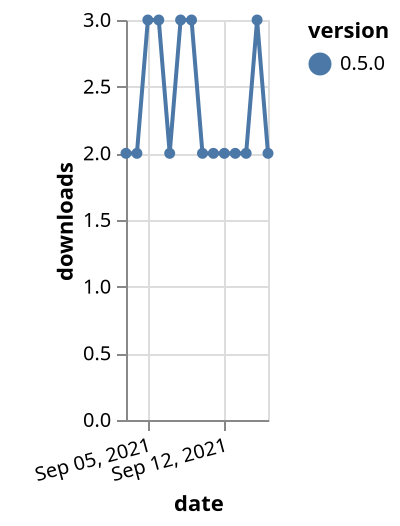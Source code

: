 {"$schema": "https://vega.github.io/schema/vega-lite/v5.json", "description": "A simple bar chart with embedded data.", "data": {"values": [{"date": "2021-09-03", "total": 4100, "delta": 2, "version": "0.5.0"}, {"date": "2021-09-04", "total": 4102, "delta": 2, "version": "0.5.0"}, {"date": "2021-09-05", "total": 4105, "delta": 3, "version": "0.5.0"}, {"date": "2021-09-06", "total": 4108, "delta": 3, "version": "0.5.0"}, {"date": "2021-09-07", "total": 4110, "delta": 2, "version": "0.5.0"}, {"date": "2021-09-08", "total": 4113, "delta": 3, "version": "0.5.0"}, {"date": "2021-09-09", "total": 4116, "delta": 3, "version": "0.5.0"}, {"date": "2021-09-10", "total": 4118, "delta": 2, "version": "0.5.0"}, {"date": "2021-09-11", "total": 4120, "delta": 2, "version": "0.5.0"}, {"date": "2021-09-12", "total": 4122, "delta": 2, "version": "0.5.0"}, {"date": "2021-09-13", "total": 4124, "delta": 2, "version": "0.5.0"}, {"date": "2021-09-14", "total": 4126, "delta": 2, "version": "0.5.0"}, {"date": "2021-09-15", "total": 4129, "delta": 3, "version": "0.5.0"}, {"date": "2021-09-16", "total": 4131, "delta": 2, "version": "0.5.0"}]}, "width": "container", "mark": {"type": "line", "point": {"filled": true}}, "encoding": {"x": {"field": "date", "type": "temporal", "timeUnit": "yearmonthdate", "title": "date", "axis": {"labelAngle": -15}}, "y": {"field": "delta", "type": "quantitative", "title": "downloads"}, "color": {"field": "version", "type": "nominal"}, "tooltip": {"field": "delta"}}}